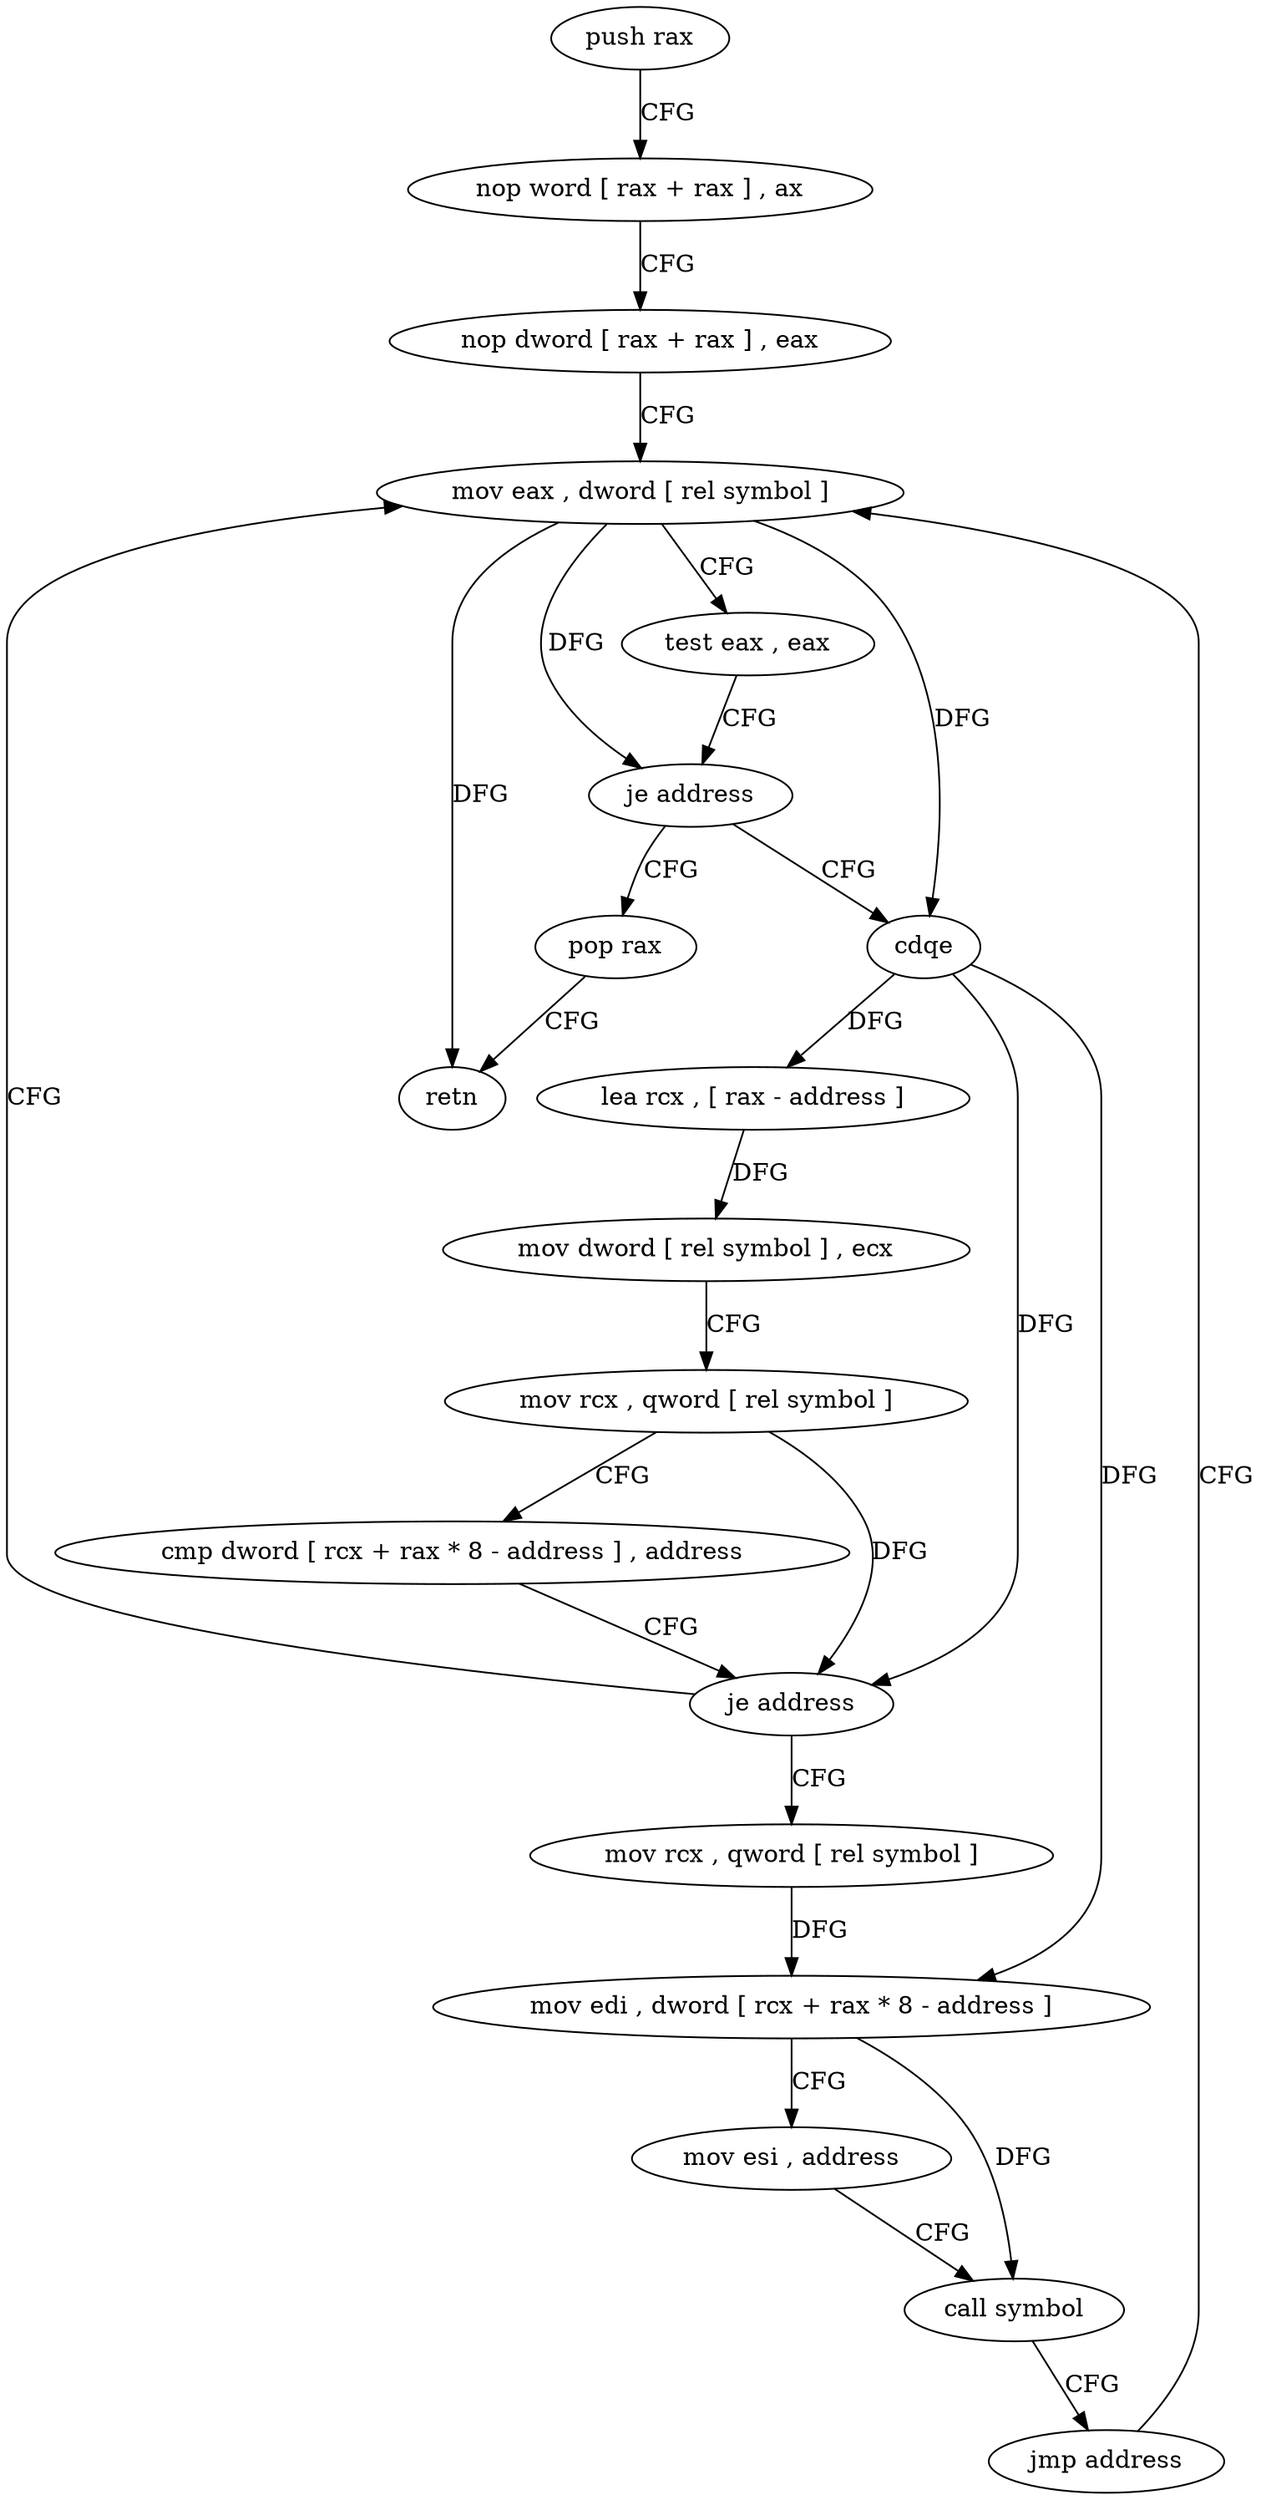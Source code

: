 digraph "func" {
"302144" [label = "push rax" ]
"302145" [label = "nop word [ rax + rax ] , ax" ]
"302155" [label = "nop dword [ rax + rax ] , eax" ]
"302160" [label = "mov eax , dword [ rel symbol ]" ]
"302219" [label = "pop rax" ]
"302220" [label = "retn" ]
"302170" [label = "cdqe" ]
"302172" [label = "lea rcx , [ rax - address ]" ]
"302176" [label = "mov dword [ rel symbol ] , ecx" ]
"302182" [label = "mov rcx , qword [ rel symbol ]" ]
"302189" [label = "cmp dword [ rcx + rax * 8 - address ] , address" ]
"302194" [label = "je address" ]
"302196" [label = "mov rcx , qword [ rel symbol ]" ]
"302166" [label = "test eax , eax" ]
"302168" [label = "je address" ]
"302203" [label = "mov edi , dword [ rcx + rax * 8 - address ]" ]
"302207" [label = "mov esi , address" ]
"302212" [label = "call symbol" ]
"302217" [label = "jmp address" ]
"302144" -> "302145" [ label = "CFG" ]
"302145" -> "302155" [ label = "CFG" ]
"302155" -> "302160" [ label = "CFG" ]
"302160" -> "302166" [ label = "CFG" ]
"302160" -> "302168" [ label = "DFG" ]
"302160" -> "302220" [ label = "DFG" ]
"302160" -> "302170" [ label = "DFG" ]
"302219" -> "302220" [ label = "CFG" ]
"302170" -> "302172" [ label = "DFG" ]
"302170" -> "302194" [ label = "DFG" ]
"302170" -> "302203" [ label = "DFG" ]
"302172" -> "302176" [ label = "DFG" ]
"302176" -> "302182" [ label = "CFG" ]
"302182" -> "302189" [ label = "CFG" ]
"302182" -> "302194" [ label = "DFG" ]
"302189" -> "302194" [ label = "CFG" ]
"302194" -> "302160" [ label = "CFG" ]
"302194" -> "302196" [ label = "CFG" ]
"302196" -> "302203" [ label = "DFG" ]
"302166" -> "302168" [ label = "CFG" ]
"302168" -> "302219" [ label = "CFG" ]
"302168" -> "302170" [ label = "CFG" ]
"302203" -> "302207" [ label = "CFG" ]
"302203" -> "302212" [ label = "DFG" ]
"302207" -> "302212" [ label = "CFG" ]
"302212" -> "302217" [ label = "CFG" ]
"302217" -> "302160" [ label = "CFG" ]
}
